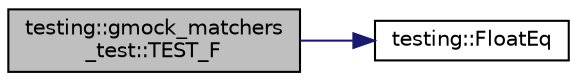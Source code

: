 digraph "testing::gmock_matchers_test::TEST_F"
{
  edge [fontname="Helvetica",fontsize="10",labelfontname="Helvetica",labelfontsize="10"];
  node [fontname="Helvetica",fontsize="10",shape=record];
  rankdir="LR";
  Node2115 [label="testing::gmock_matchers\l_test::TEST_F",height=0.2,width=0.4,color="black", fillcolor="grey75", style="filled", fontcolor="black"];
  Node2115 -> Node2116 [color="midnightblue",fontsize="10",style="solid",fontname="Helvetica"];
  Node2116 [label="testing::FloatEq",height=0.2,width=0.4,color="black", fillcolor="white", style="filled",URL="$d0/d75/namespacetesting.html#ac75507edb7998957b48fb17a9b8a020b"];
}
